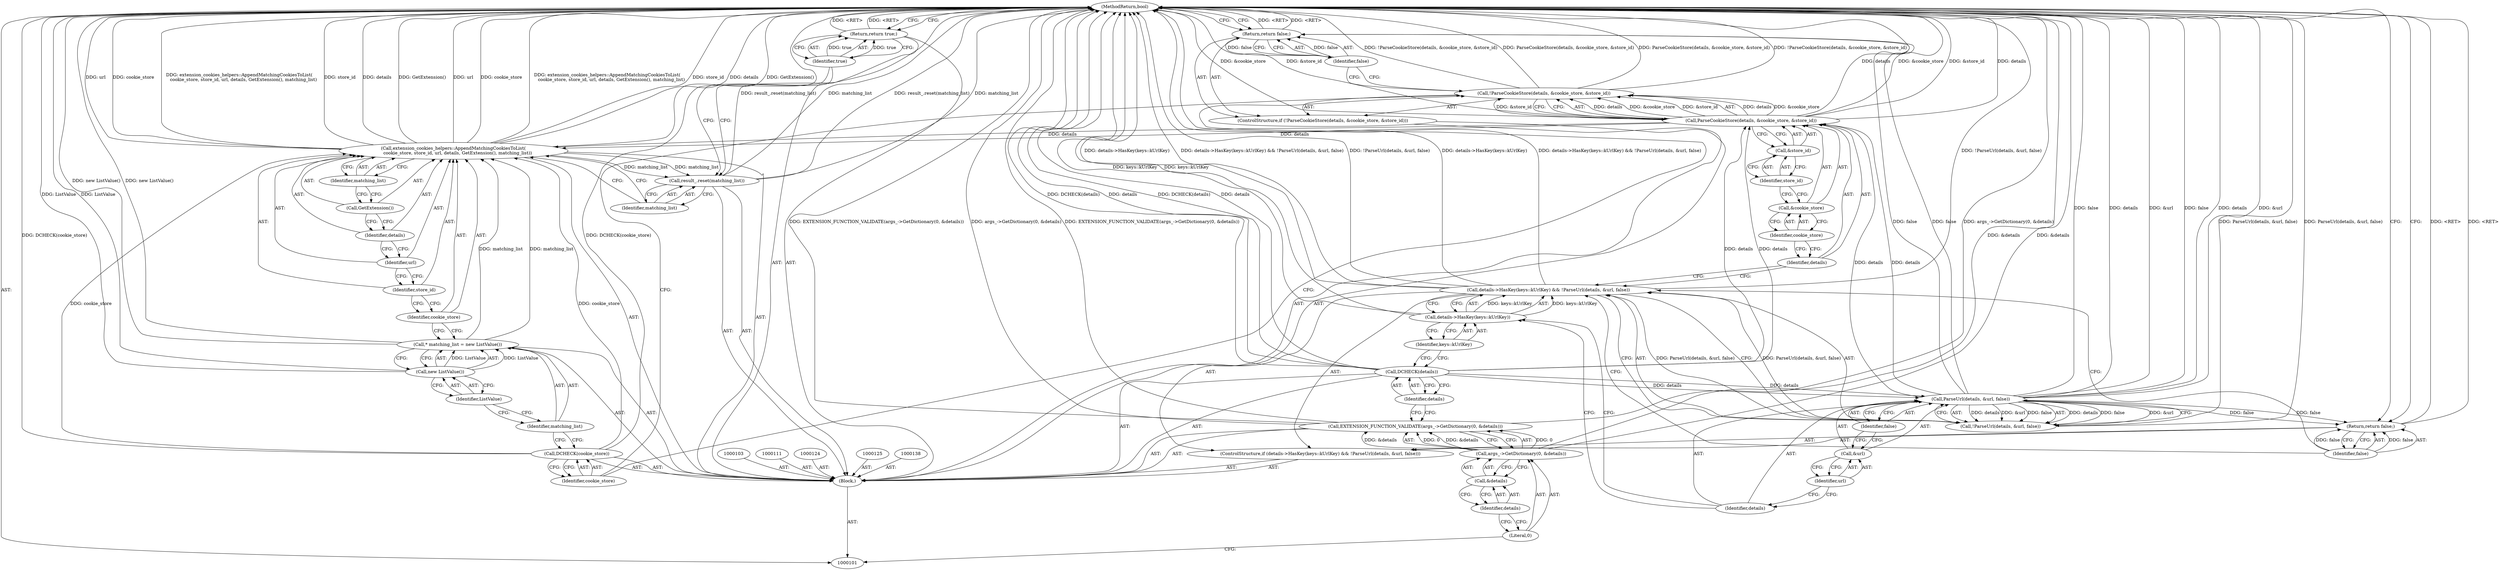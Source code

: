 digraph "0_Chrome_b7e899141194fa27d55a990e38ae8bdcc5183a90_2" {
"1000154" [label="(MethodReturn,bool)"];
"1000102" [label="(Block,)"];
"1000126" [label="(ControlStructure,if (!ParseCookieStore(details, &cookie_store, &store_id)))"];
"1000129" [label="(Identifier,details)"];
"1000130" [label="(Call,&cookie_store)"];
"1000131" [label="(Identifier,cookie_store)"];
"1000132" [label="(Call,&store_id)"];
"1000133" [label="(Identifier,store_id)"];
"1000127" [label="(Call,!ParseCookieStore(details, &cookie_store, &store_id))"];
"1000128" [label="(Call,ParseCookieStore(details, &cookie_store, &store_id))"];
"1000135" [label="(Identifier,false)"];
"1000134" [label="(Return,return false;)"];
"1000137" [label="(Identifier,cookie_store)"];
"1000136" [label="(Call,DCHECK(cookie_store))"];
"1000139" [label="(Call,* matching_list = new ListValue())"];
"1000140" [label="(Identifier,matching_list)"];
"1000141" [label="(Call,new ListValue())"];
"1000142" [label="(Identifier,ListValue)"];
"1000143" [label="(Call,extension_cookies_helpers::AppendMatchingCookiesToList(\n      cookie_store, store_id, url, details, GetExtension(), matching_list))"];
"1000145" [label="(Identifier,store_id)"];
"1000146" [label="(Identifier,url)"];
"1000147" [label="(Identifier,details)"];
"1000148" [label="(Call,GetExtension())"];
"1000144" [label="(Identifier,cookie_store)"];
"1000149" [label="(Identifier,matching_list)"];
"1000151" [label="(Identifier,matching_list)"];
"1000150" [label="(Call,result_.reset(matching_list))"];
"1000153" [label="(Identifier,true)"];
"1000152" [label="(Return,return true;)"];
"1000104" [label="(Call,EXTENSION_FUNCTION_VALIDATE(args_->GetDictionary(0, &details)))"];
"1000105" [label="(Call,args_->GetDictionary(0, &details))"];
"1000106" [label="(Literal,0)"];
"1000107" [label="(Call,&details)"];
"1000108" [label="(Identifier,details)"];
"1000109" [label="(Call,DCHECK(details))"];
"1000110" [label="(Identifier,details)"];
"1000112" [label="(ControlStructure,if (details->HasKey(keys::kUrlKey) && !ParseUrl(details, &url, false)))"];
"1000115" [label="(Identifier,keys::kUrlKey)"];
"1000116" [label="(Call,!ParseUrl(details, &url, false))"];
"1000117" [label="(Call,ParseUrl(details, &url, false))"];
"1000118" [label="(Identifier,details)"];
"1000119" [label="(Call,&url)"];
"1000113" [label="(Call,details->HasKey(keys::kUrlKey) && !ParseUrl(details, &url, false))"];
"1000114" [label="(Call,details->HasKey(keys::kUrlKey))"];
"1000120" [label="(Identifier,url)"];
"1000121" [label="(Identifier,false)"];
"1000123" [label="(Identifier,false)"];
"1000122" [label="(Return,return false;)"];
"1000154" -> "1000101"  [label="AST: "];
"1000154" -> "1000122"  [label="CFG: "];
"1000154" -> "1000134"  [label="CFG: "];
"1000154" -> "1000152"  [label="CFG: "];
"1000122" -> "1000154"  [label="DDG: <RET>"];
"1000152" -> "1000154"  [label="DDG: <RET>"];
"1000134" -> "1000154"  [label="DDG: <RET>"];
"1000116" -> "1000154"  [label="DDG: ParseUrl(details, &url, false)"];
"1000128" -> "1000154"  [label="DDG: &cookie_store"];
"1000128" -> "1000154"  [label="DDG: &store_id"];
"1000128" -> "1000154"  [label="DDG: details"];
"1000141" -> "1000154"  [label="DDG: ListValue"];
"1000104" -> "1000154"  [label="DDG: EXTENSION_FUNCTION_VALIDATE(args_->GetDictionary(0, &details))"];
"1000104" -> "1000154"  [label="DDG: args_->GetDictionary(0, &details)"];
"1000113" -> "1000154"  [label="DDG: details->HasKey(keys::kUrlKey)"];
"1000113" -> "1000154"  [label="DDG: details->HasKey(keys::kUrlKey) && !ParseUrl(details, &url, false)"];
"1000113" -> "1000154"  [label="DDG: !ParseUrl(details, &url, false)"];
"1000143" -> "1000154"  [label="DDG: GetExtension()"];
"1000143" -> "1000154"  [label="DDG: url"];
"1000143" -> "1000154"  [label="DDG: cookie_store"];
"1000143" -> "1000154"  [label="DDG: extension_cookies_helpers::AppendMatchingCookiesToList(\n      cookie_store, store_id, url, details, GetExtension(), matching_list)"];
"1000143" -> "1000154"  [label="DDG: store_id"];
"1000143" -> "1000154"  [label="DDG: details"];
"1000127" -> "1000154"  [label="DDG: !ParseCookieStore(details, &cookie_store, &store_id)"];
"1000127" -> "1000154"  [label="DDG: ParseCookieStore(details, &cookie_store, &store_id)"];
"1000117" -> "1000154"  [label="DDG: details"];
"1000117" -> "1000154"  [label="DDG: &url"];
"1000117" -> "1000154"  [label="DDG: false"];
"1000150" -> "1000154"  [label="DDG: result_.reset(matching_list)"];
"1000150" -> "1000154"  [label="DDG: matching_list"];
"1000109" -> "1000154"  [label="DDG: DCHECK(details)"];
"1000109" -> "1000154"  [label="DDG: details"];
"1000105" -> "1000154"  [label="DDG: &details"];
"1000139" -> "1000154"  [label="DDG: new ListValue()"];
"1000114" -> "1000154"  [label="DDG: keys::kUrlKey"];
"1000136" -> "1000154"  [label="DDG: DCHECK(cookie_store)"];
"1000102" -> "1000101"  [label="AST: "];
"1000103" -> "1000102"  [label="AST: "];
"1000104" -> "1000102"  [label="AST: "];
"1000109" -> "1000102"  [label="AST: "];
"1000111" -> "1000102"  [label="AST: "];
"1000112" -> "1000102"  [label="AST: "];
"1000124" -> "1000102"  [label="AST: "];
"1000125" -> "1000102"  [label="AST: "];
"1000126" -> "1000102"  [label="AST: "];
"1000136" -> "1000102"  [label="AST: "];
"1000138" -> "1000102"  [label="AST: "];
"1000139" -> "1000102"  [label="AST: "];
"1000143" -> "1000102"  [label="AST: "];
"1000150" -> "1000102"  [label="AST: "];
"1000152" -> "1000102"  [label="AST: "];
"1000126" -> "1000102"  [label="AST: "];
"1000127" -> "1000126"  [label="AST: "];
"1000134" -> "1000126"  [label="AST: "];
"1000129" -> "1000128"  [label="AST: "];
"1000129" -> "1000113"  [label="CFG: "];
"1000131" -> "1000129"  [label="CFG: "];
"1000130" -> "1000128"  [label="AST: "];
"1000130" -> "1000131"  [label="CFG: "];
"1000131" -> "1000130"  [label="AST: "];
"1000133" -> "1000130"  [label="CFG: "];
"1000131" -> "1000130"  [label="AST: "];
"1000131" -> "1000129"  [label="CFG: "];
"1000130" -> "1000131"  [label="CFG: "];
"1000132" -> "1000128"  [label="AST: "];
"1000132" -> "1000133"  [label="CFG: "];
"1000133" -> "1000132"  [label="AST: "];
"1000128" -> "1000132"  [label="CFG: "];
"1000133" -> "1000132"  [label="AST: "];
"1000133" -> "1000130"  [label="CFG: "];
"1000132" -> "1000133"  [label="CFG: "];
"1000127" -> "1000126"  [label="AST: "];
"1000127" -> "1000128"  [label="CFG: "];
"1000128" -> "1000127"  [label="AST: "];
"1000135" -> "1000127"  [label="CFG: "];
"1000137" -> "1000127"  [label="CFG: "];
"1000127" -> "1000154"  [label="DDG: !ParseCookieStore(details, &cookie_store, &store_id)"];
"1000127" -> "1000154"  [label="DDG: ParseCookieStore(details, &cookie_store, &store_id)"];
"1000128" -> "1000127"  [label="DDG: details"];
"1000128" -> "1000127"  [label="DDG: &cookie_store"];
"1000128" -> "1000127"  [label="DDG: &store_id"];
"1000128" -> "1000127"  [label="AST: "];
"1000128" -> "1000132"  [label="CFG: "];
"1000129" -> "1000128"  [label="AST: "];
"1000130" -> "1000128"  [label="AST: "];
"1000132" -> "1000128"  [label="AST: "];
"1000127" -> "1000128"  [label="CFG: "];
"1000128" -> "1000154"  [label="DDG: &cookie_store"];
"1000128" -> "1000154"  [label="DDG: &store_id"];
"1000128" -> "1000154"  [label="DDG: details"];
"1000128" -> "1000127"  [label="DDG: details"];
"1000128" -> "1000127"  [label="DDG: &cookie_store"];
"1000128" -> "1000127"  [label="DDG: &store_id"];
"1000117" -> "1000128"  [label="DDG: details"];
"1000109" -> "1000128"  [label="DDG: details"];
"1000128" -> "1000143"  [label="DDG: details"];
"1000135" -> "1000134"  [label="AST: "];
"1000135" -> "1000127"  [label="CFG: "];
"1000134" -> "1000135"  [label="CFG: "];
"1000135" -> "1000134"  [label="DDG: false"];
"1000134" -> "1000126"  [label="AST: "];
"1000134" -> "1000135"  [label="CFG: "];
"1000135" -> "1000134"  [label="AST: "];
"1000154" -> "1000134"  [label="CFG: "];
"1000134" -> "1000154"  [label="DDG: <RET>"];
"1000135" -> "1000134"  [label="DDG: false"];
"1000117" -> "1000134"  [label="DDG: false"];
"1000137" -> "1000136"  [label="AST: "];
"1000137" -> "1000127"  [label="CFG: "];
"1000136" -> "1000137"  [label="CFG: "];
"1000136" -> "1000102"  [label="AST: "];
"1000136" -> "1000137"  [label="CFG: "];
"1000137" -> "1000136"  [label="AST: "];
"1000140" -> "1000136"  [label="CFG: "];
"1000136" -> "1000154"  [label="DDG: DCHECK(cookie_store)"];
"1000136" -> "1000143"  [label="DDG: cookie_store"];
"1000139" -> "1000102"  [label="AST: "];
"1000139" -> "1000141"  [label="CFG: "];
"1000140" -> "1000139"  [label="AST: "];
"1000141" -> "1000139"  [label="AST: "];
"1000144" -> "1000139"  [label="CFG: "];
"1000139" -> "1000154"  [label="DDG: new ListValue()"];
"1000141" -> "1000139"  [label="DDG: ListValue"];
"1000139" -> "1000143"  [label="DDG: matching_list"];
"1000140" -> "1000139"  [label="AST: "];
"1000140" -> "1000136"  [label="CFG: "];
"1000142" -> "1000140"  [label="CFG: "];
"1000141" -> "1000139"  [label="AST: "];
"1000141" -> "1000142"  [label="CFG: "];
"1000142" -> "1000141"  [label="AST: "];
"1000139" -> "1000141"  [label="CFG: "];
"1000141" -> "1000154"  [label="DDG: ListValue"];
"1000141" -> "1000139"  [label="DDG: ListValue"];
"1000142" -> "1000141"  [label="AST: "];
"1000142" -> "1000140"  [label="CFG: "];
"1000141" -> "1000142"  [label="CFG: "];
"1000143" -> "1000102"  [label="AST: "];
"1000143" -> "1000149"  [label="CFG: "];
"1000144" -> "1000143"  [label="AST: "];
"1000145" -> "1000143"  [label="AST: "];
"1000146" -> "1000143"  [label="AST: "];
"1000147" -> "1000143"  [label="AST: "];
"1000148" -> "1000143"  [label="AST: "];
"1000149" -> "1000143"  [label="AST: "];
"1000151" -> "1000143"  [label="CFG: "];
"1000143" -> "1000154"  [label="DDG: GetExtension()"];
"1000143" -> "1000154"  [label="DDG: url"];
"1000143" -> "1000154"  [label="DDG: cookie_store"];
"1000143" -> "1000154"  [label="DDG: extension_cookies_helpers::AppendMatchingCookiesToList(\n      cookie_store, store_id, url, details, GetExtension(), matching_list)"];
"1000143" -> "1000154"  [label="DDG: store_id"];
"1000143" -> "1000154"  [label="DDG: details"];
"1000136" -> "1000143"  [label="DDG: cookie_store"];
"1000128" -> "1000143"  [label="DDG: details"];
"1000139" -> "1000143"  [label="DDG: matching_list"];
"1000143" -> "1000150"  [label="DDG: matching_list"];
"1000145" -> "1000143"  [label="AST: "];
"1000145" -> "1000144"  [label="CFG: "];
"1000146" -> "1000145"  [label="CFG: "];
"1000146" -> "1000143"  [label="AST: "];
"1000146" -> "1000145"  [label="CFG: "];
"1000147" -> "1000146"  [label="CFG: "];
"1000147" -> "1000143"  [label="AST: "];
"1000147" -> "1000146"  [label="CFG: "];
"1000148" -> "1000147"  [label="CFG: "];
"1000148" -> "1000143"  [label="AST: "];
"1000148" -> "1000147"  [label="CFG: "];
"1000149" -> "1000148"  [label="CFG: "];
"1000144" -> "1000143"  [label="AST: "];
"1000144" -> "1000139"  [label="CFG: "];
"1000145" -> "1000144"  [label="CFG: "];
"1000149" -> "1000143"  [label="AST: "];
"1000149" -> "1000148"  [label="CFG: "];
"1000143" -> "1000149"  [label="CFG: "];
"1000151" -> "1000150"  [label="AST: "];
"1000151" -> "1000143"  [label="CFG: "];
"1000150" -> "1000151"  [label="CFG: "];
"1000150" -> "1000102"  [label="AST: "];
"1000150" -> "1000151"  [label="CFG: "];
"1000151" -> "1000150"  [label="AST: "];
"1000153" -> "1000150"  [label="CFG: "];
"1000150" -> "1000154"  [label="DDG: result_.reset(matching_list)"];
"1000150" -> "1000154"  [label="DDG: matching_list"];
"1000143" -> "1000150"  [label="DDG: matching_list"];
"1000153" -> "1000152"  [label="AST: "];
"1000153" -> "1000150"  [label="CFG: "];
"1000152" -> "1000153"  [label="CFG: "];
"1000153" -> "1000152"  [label="DDG: true"];
"1000152" -> "1000102"  [label="AST: "];
"1000152" -> "1000153"  [label="CFG: "];
"1000153" -> "1000152"  [label="AST: "];
"1000154" -> "1000152"  [label="CFG: "];
"1000152" -> "1000154"  [label="DDG: <RET>"];
"1000153" -> "1000152"  [label="DDG: true"];
"1000104" -> "1000102"  [label="AST: "];
"1000104" -> "1000105"  [label="CFG: "];
"1000105" -> "1000104"  [label="AST: "];
"1000110" -> "1000104"  [label="CFG: "];
"1000104" -> "1000154"  [label="DDG: EXTENSION_FUNCTION_VALIDATE(args_->GetDictionary(0, &details))"];
"1000104" -> "1000154"  [label="DDG: args_->GetDictionary(0, &details)"];
"1000105" -> "1000104"  [label="DDG: 0"];
"1000105" -> "1000104"  [label="DDG: &details"];
"1000105" -> "1000104"  [label="AST: "];
"1000105" -> "1000107"  [label="CFG: "];
"1000106" -> "1000105"  [label="AST: "];
"1000107" -> "1000105"  [label="AST: "];
"1000104" -> "1000105"  [label="CFG: "];
"1000105" -> "1000154"  [label="DDG: &details"];
"1000105" -> "1000104"  [label="DDG: 0"];
"1000105" -> "1000104"  [label="DDG: &details"];
"1000106" -> "1000105"  [label="AST: "];
"1000106" -> "1000101"  [label="CFG: "];
"1000108" -> "1000106"  [label="CFG: "];
"1000107" -> "1000105"  [label="AST: "];
"1000107" -> "1000108"  [label="CFG: "];
"1000108" -> "1000107"  [label="AST: "];
"1000105" -> "1000107"  [label="CFG: "];
"1000108" -> "1000107"  [label="AST: "];
"1000108" -> "1000106"  [label="CFG: "];
"1000107" -> "1000108"  [label="CFG: "];
"1000109" -> "1000102"  [label="AST: "];
"1000109" -> "1000110"  [label="CFG: "];
"1000110" -> "1000109"  [label="AST: "];
"1000115" -> "1000109"  [label="CFG: "];
"1000109" -> "1000154"  [label="DDG: DCHECK(details)"];
"1000109" -> "1000154"  [label="DDG: details"];
"1000109" -> "1000117"  [label="DDG: details"];
"1000109" -> "1000128"  [label="DDG: details"];
"1000110" -> "1000109"  [label="AST: "];
"1000110" -> "1000104"  [label="CFG: "];
"1000109" -> "1000110"  [label="CFG: "];
"1000112" -> "1000102"  [label="AST: "];
"1000113" -> "1000112"  [label="AST: "];
"1000122" -> "1000112"  [label="AST: "];
"1000115" -> "1000114"  [label="AST: "];
"1000115" -> "1000109"  [label="CFG: "];
"1000114" -> "1000115"  [label="CFG: "];
"1000116" -> "1000113"  [label="AST: "];
"1000116" -> "1000117"  [label="CFG: "];
"1000117" -> "1000116"  [label="AST: "];
"1000113" -> "1000116"  [label="CFG: "];
"1000116" -> "1000154"  [label="DDG: ParseUrl(details, &url, false)"];
"1000116" -> "1000113"  [label="DDG: ParseUrl(details, &url, false)"];
"1000117" -> "1000116"  [label="DDG: details"];
"1000117" -> "1000116"  [label="DDG: &url"];
"1000117" -> "1000116"  [label="DDG: false"];
"1000117" -> "1000116"  [label="AST: "];
"1000117" -> "1000121"  [label="CFG: "];
"1000118" -> "1000117"  [label="AST: "];
"1000119" -> "1000117"  [label="AST: "];
"1000121" -> "1000117"  [label="AST: "];
"1000116" -> "1000117"  [label="CFG: "];
"1000117" -> "1000154"  [label="DDG: details"];
"1000117" -> "1000154"  [label="DDG: &url"];
"1000117" -> "1000154"  [label="DDG: false"];
"1000117" -> "1000116"  [label="DDG: details"];
"1000117" -> "1000116"  [label="DDG: &url"];
"1000117" -> "1000116"  [label="DDG: false"];
"1000109" -> "1000117"  [label="DDG: details"];
"1000117" -> "1000122"  [label="DDG: false"];
"1000117" -> "1000128"  [label="DDG: details"];
"1000117" -> "1000134"  [label="DDG: false"];
"1000118" -> "1000117"  [label="AST: "];
"1000118" -> "1000114"  [label="CFG: "];
"1000120" -> "1000118"  [label="CFG: "];
"1000119" -> "1000117"  [label="AST: "];
"1000119" -> "1000120"  [label="CFG: "];
"1000120" -> "1000119"  [label="AST: "];
"1000121" -> "1000119"  [label="CFG: "];
"1000113" -> "1000112"  [label="AST: "];
"1000113" -> "1000114"  [label="CFG: "];
"1000113" -> "1000116"  [label="CFG: "];
"1000114" -> "1000113"  [label="AST: "];
"1000116" -> "1000113"  [label="AST: "];
"1000123" -> "1000113"  [label="CFG: "];
"1000129" -> "1000113"  [label="CFG: "];
"1000113" -> "1000154"  [label="DDG: details->HasKey(keys::kUrlKey)"];
"1000113" -> "1000154"  [label="DDG: details->HasKey(keys::kUrlKey) && !ParseUrl(details, &url, false)"];
"1000113" -> "1000154"  [label="DDG: !ParseUrl(details, &url, false)"];
"1000114" -> "1000113"  [label="DDG: keys::kUrlKey"];
"1000116" -> "1000113"  [label="DDG: ParseUrl(details, &url, false)"];
"1000114" -> "1000113"  [label="AST: "];
"1000114" -> "1000115"  [label="CFG: "];
"1000115" -> "1000114"  [label="AST: "];
"1000118" -> "1000114"  [label="CFG: "];
"1000113" -> "1000114"  [label="CFG: "];
"1000114" -> "1000154"  [label="DDG: keys::kUrlKey"];
"1000114" -> "1000113"  [label="DDG: keys::kUrlKey"];
"1000120" -> "1000119"  [label="AST: "];
"1000120" -> "1000118"  [label="CFG: "];
"1000119" -> "1000120"  [label="CFG: "];
"1000121" -> "1000117"  [label="AST: "];
"1000121" -> "1000119"  [label="CFG: "];
"1000117" -> "1000121"  [label="CFG: "];
"1000123" -> "1000122"  [label="AST: "];
"1000123" -> "1000113"  [label="CFG: "];
"1000122" -> "1000123"  [label="CFG: "];
"1000123" -> "1000122"  [label="DDG: false"];
"1000122" -> "1000112"  [label="AST: "];
"1000122" -> "1000123"  [label="CFG: "];
"1000123" -> "1000122"  [label="AST: "];
"1000154" -> "1000122"  [label="CFG: "];
"1000122" -> "1000154"  [label="DDG: <RET>"];
"1000123" -> "1000122"  [label="DDG: false"];
"1000117" -> "1000122"  [label="DDG: false"];
}

